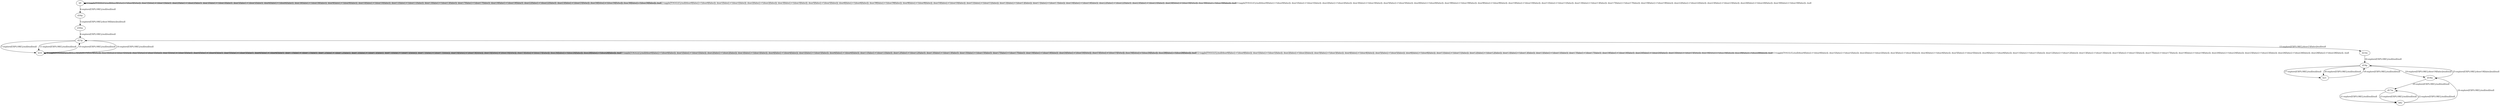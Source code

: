 # Total number of goals covered by this test: 1
# d19m --> d19p

digraph g {
"b0" -> "b0" [label = "1-toggle[TOGGLE];/null/door0[false]:=!(door0[false]); door1[false]:=!(door1[false]); door2[false]:=!(door2[false]); door3[false]:=!(door3[false]); door5[false]:=!(door5[false]); door6[false]:=!(door6[false]); door39[false]:=!(door39[false]); door9[false]:=!(door9[false]); door10[false]:=!(door10[false]); door11[false]:=!(door11[false]); door13[false]:=!(door13[false]); door17[false]:=!(door17[false]); door19[false]:=!(door19[false]); door22[false]:=!(door22[false]); door23[false]:=!(door23[false]); door26[false]:=!(door26[false]); door30[false]:=!(door30[false]); /null"];
"b0" -> "b0" [label = "2-toggle[TOGGLE];/null/door0[false]:=!(door0[false]); door1[false]:=!(door1[false]); door2[false]:=!(door2[false]); door3[false]:=!(door3[false]); door5[false]:=!(door5[false]); door6[false]:=!(door6[false]); door39[false]:=!(door39[false]); door9[false]:=!(door9[false]); door10[false]:=!(door10[false]); door11[false]:=!(door11[false]); door13[false]:=!(door13[false]); door17[false]:=!(door17[false]); door19[false]:=!(door19[false]); door22[false]:=!(door22[false]); door23[false]:=!(door23[false]); door26[false]:=!(door26[false]); door30[false]:=!(door30[false]); /null"];
"b0" -> "b0" [label = "3-toggle[TOGGLE];/null/door0[false]:=!(door0[false]); door1[false]:=!(door1[false]); door2[false]:=!(door2[false]); door3[false]:=!(door3[false]); door5[false]:=!(door5[false]); door6[false]:=!(door6[false]); door39[false]:=!(door39[false]); door9[false]:=!(door9[false]); door10[false]:=!(door10[false]); door11[false]:=!(door11[false]); door13[false]:=!(door13[false]); door17[false]:=!(door17[false]); door19[false]:=!(door19[false]); door22[false]:=!(door22[false]); door23[false]:=!(door23[false]); door26[false]:=!(door26[false]); door30[false]:=!(door30[false]); /null"];
"b0" -> "d30p" [label = "4-explore[EXPLORE];/null/null/null"];
"d30p" -> "d30m" [label = "5-explore[EXPLORE];/door30[false]/null/null"];
"d30m" -> "d23p" [label = "6-explore[EXPLORE];/null/null/null"];
"d23p" -> "b14" [label = "7-explore[EXPLORE];/null/null/null"];
"b14" -> "b14" [label = "8-toggle[TOGGLE];/null/door0[false]:=!(door0[false]); door1[false]:=!(door1[false]); door2[false]:=!(door2[false]); door3[false]:=!(door3[false]); door4[false]:=!(door4[false]); door5[false]:=!(door5[false]); door6[false]:=!(door6[false]); door11[false]:=!(door11[false]); door12[false]:=!(door12[false]); door13[false]:=!(door13[false]); door15[false]:=!(door15[false]); door17[false]:=!(door17[false]); door19[false]:=!(door19[false]); door20[false]:=!(door20[false]); door23[false]:=!(door23[false]); door26[false]:=!(door26[false]); door28[false]:=!(door28[false]); /null"];
"b14" -> "b14" [label = "9-toggle[TOGGLE];/null/door0[false]:=!(door0[false]); door1[false]:=!(door1[false]); door2[false]:=!(door2[false]); door3[false]:=!(door3[false]); door4[false]:=!(door4[false]); door5[false]:=!(door5[false]); door6[false]:=!(door6[false]); door11[false]:=!(door11[false]); door12[false]:=!(door12[false]); door13[false]:=!(door13[false]); door15[false]:=!(door15[false]); door17[false]:=!(door17[false]); door19[false]:=!(door19[false]); door20[false]:=!(door20[false]); door23[false]:=!(door23[false]); door26[false]:=!(door26[false]); door28[false]:=!(door28[false]); /null"];
"b14" -> "d23p" [label = "10-explore[EXPLORE];/null/null/null"];
"d23p" -> "b14" [label = "11-explore[EXPLORE];/null/null/null"];
"b14" -> "b14" [label = "12-toggle[TOGGLE];/null/door0[false]:=!(door0[false]); door1[false]:=!(door1[false]); door2[false]:=!(door2[false]); door3[false]:=!(door3[false]); door4[false]:=!(door4[false]); door5[false]:=!(door5[false]); door6[false]:=!(door6[false]); door11[false]:=!(door11[false]); door12[false]:=!(door12[false]); door13[false]:=!(door13[false]); door15[false]:=!(door15[false]); door17[false]:=!(door17[false]); door19[false]:=!(door19[false]); door20[false]:=!(door20[false]); door23[false]:=!(door23[false]); door26[false]:=!(door26[false]); door28[false]:=!(door28[false]); /null"];
"b14" -> "b14" [label = "13-toggle[TOGGLE];/null/door0[false]:=!(door0[false]); door1[false]:=!(door1[false]); door2[false]:=!(door2[false]); door3[false]:=!(door3[false]); door4[false]:=!(door4[false]); door5[false]:=!(door5[false]); door6[false]:=!(door6[false]); door11[false]:=!(door11[false]); door12[false]:=!(door12[false]); door13[false]:=!(door13[false]); door15[false]:=!(door15[false]); door17[false]:=!(door17[false]); door19[false]:=!(door19[false]); door20[false]:=!(door20[false]); door23[false]:=!(door23[false]); door26[false]:=!(door26[false]); door28[false]:=!(door28[false]); /null"];
"b14" -> "d23p" [label = "14-explore[EXPLORE];/null/null/null"];
"d23p" -> "d23m" [label = "15-explore[EXPLORE];/door23[false]/null/null"];
"d23m" -> "d19p" [label = "16-explore[EXPLORE];/null/null/null"];
"d19p" -> "b21" [label = "17-explore[EXPLORE];/null/null/null"];
"b21" -> "d19p" [label = "18-explore[EXPLORE];/null/null/null"];
"d19p" -> "d19m" [label = "19-explore[EXPLORE];/door19[false]/null/null"];
"d19m" -> "d17m" [label = "20-explore[EXPLORE];/null/null/null"];
"d17m" -> "b82" [label = "21-explore[EXPLORE];/null/null/null"];
"b82" -> "d17m" [label = "22-explore[EXPLORE];/null/null/null"];
"d17m" -> "b82" [label = "23-explore[EXPLORE];/null/null/null"];
"b82" -> "d19m" [label = "24-explore[EXPLORE];/null/null/null"];
"d19m" -> "d19p" [label = "25-explore[EXPLORE];/door19[false]/null/null"];
"d19p" -> "b21" [label = "26-explore[EXPLORE];/null/null/null"];
}